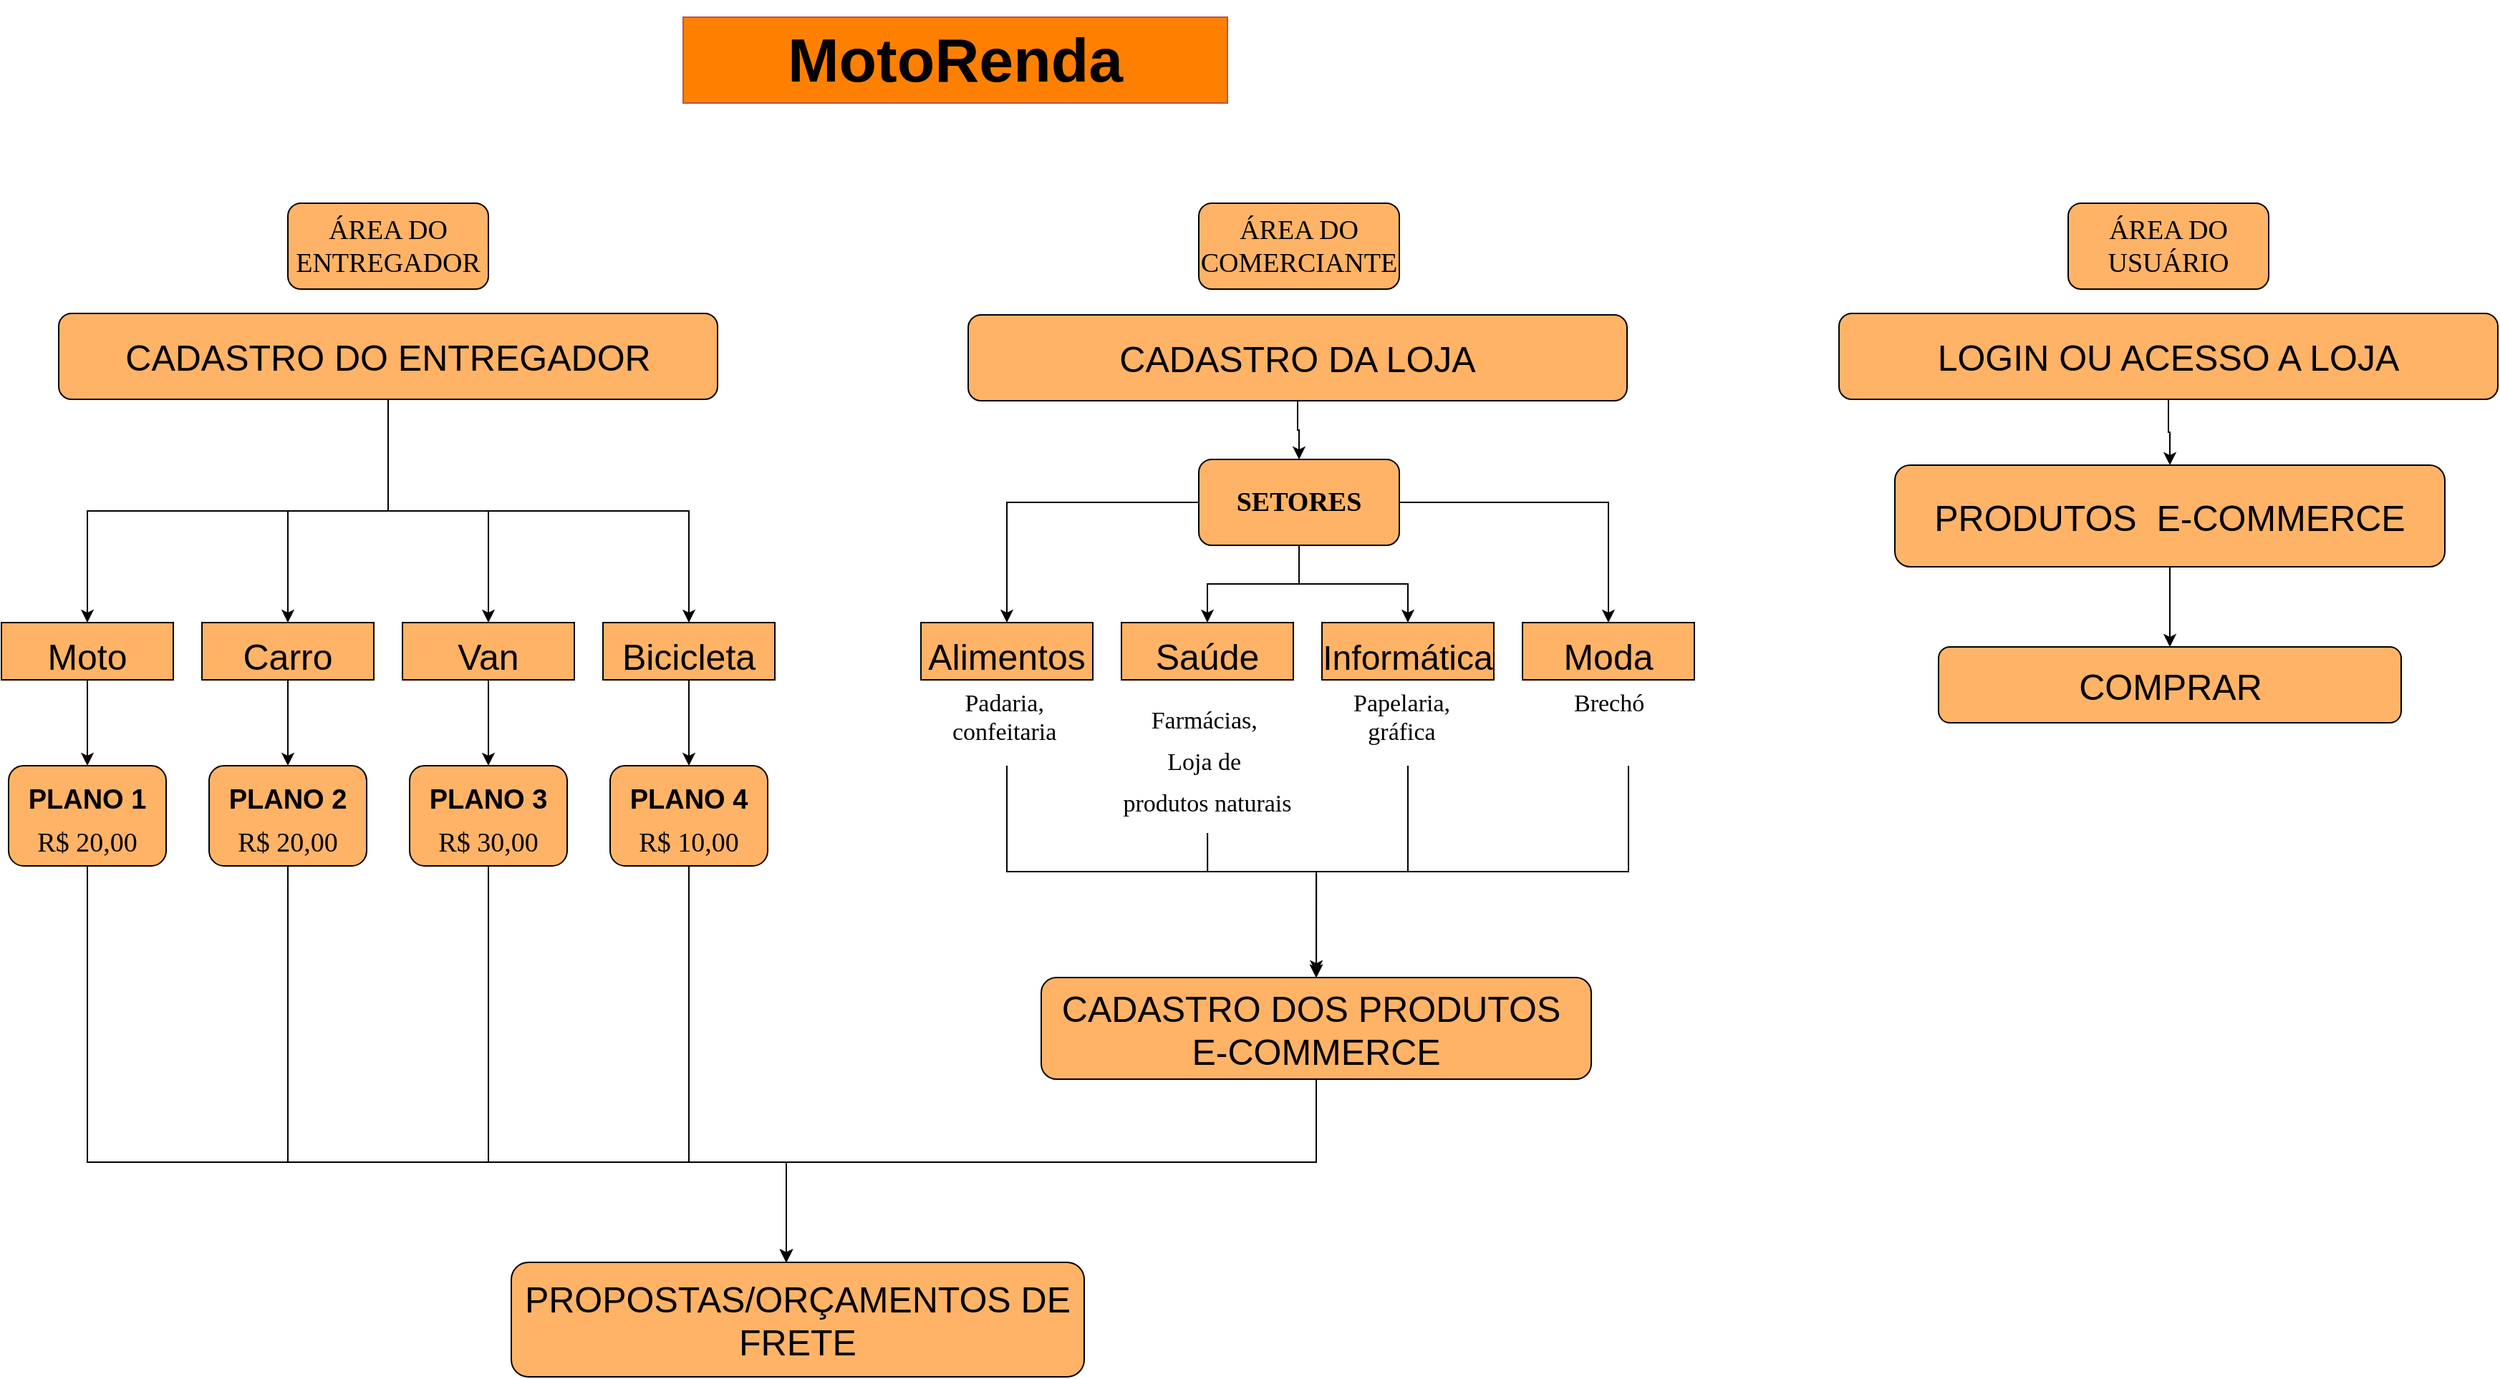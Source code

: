 <mxfile version="20.2.4" type="device"><diagram id="eF88DkInTIK1dTFMoZji" name="Página-1"><mxGraphModel dx="2257" dy="2300" grid="1" gridSize="10" guides="1" tooltips="1" connect="1" arrows="1" fold="1" page="1" pageScale="1" pageWidth="1100" pageHeight="1700" math="0" shadow="0"><root><mxCell id="0"/><mxCell id="1" parent="0"/><mxCell id="Y8m5da4Rtd6IhYb070uZ-1" value="&lt;h1&gt;&lt;font style=&quot;font-size: 43px;&quot;&gt;MotoRenda&lt;/font&gt;&lt;/h1&gt;" style="text;html=1;strokeColor=#b85450;fillColor=#FF8000;align=center;verticalAlign=middle;whiteSpace=wrap;rounded=0;" vertex="1" parent="1"><mxGeometry x="420" y="-100" width="380" height="60" as="geometry"/></mxCell><mxCell id="Y8m5da4Rtd6IhYb070uZ-40" style="edgeStyle=orthogonalEdgeStyle;rounded=0;orthogonalLoop=1;jettySize=auto;html=1;fontFamily=Tahoma;fontSize=19;" edge="1" parent="1" source="Y8m5da4Rtd6IhYb070uZ-2" target="Y8m5da4Rtd6IhYb070uZ-12"><mxGeometry relative="1" as="geometry"/></mxCell><mxCell id="Y8m5da4Rtd6IhYb070uZ-2" value="&lt;div style=&quot;&quot;&gt;&lt;span style=&quot;background-color: initial;&quot;&gt;&lt;font style=&quot;font-size: 25px;&quot;&gt;Moto&lt;/font&gt;&lt;/span&gt;&lt;/div&gt;" style="rounded=0;whiteSpace=wrap;html=1;fontSize=43;fillColor=#FFB366;align=center;spacingTop=-4;" vertex="1" parent="1"><mxGeometry x="-56" y="323" width="120" height="40" as="geometry"/></mxCell><mxCell id="Y8m5da4Rtd6IhYb070uZ-38" style="edgeStyle=orthogonalEdgeStyle;rounded=0;orthogonalLoop=1;jettySize=auto;html=1;fontFamily=Tahoma;fontSize=19;" edge="1" parent="1" source="Y8m5da4Rtd6IhYb070uZ-3" target="Y8m5da4Rtd6IhYb070uZ-15"><mxGeometry relative="1" as="geometry"/></mxCell><mxCell id="Y8m5da4Rtd6IhYb070uZ-3" value="&lt;div style=&quot;&quot;&gt;&lt;span style=&quot;background-color: initial;&quot;&gt;&lt;font style=&quot;font-size: 25px;&quot;&gt;Bicicleta&lt;/font&gt;&lt;/span&gt;&lt;/div&gt;" style="rounded=0;whiteSpace=wrap;html=1;fontSize=43;fillColor=#FFB366;align=center;spacingTop=-4;" vertex="1" parent="1"><mxGeometry x="364" y="323" width="120" height="40" as="geometry"/></mxCell><mxCell id="Y8m5da4Rtd6IhYb070uZ-39" style="edgeStyle=orthogonalEdgeStyle;rounded=0;orthogonalLoop=1;jettySize=auto;html=1;fontFamily=Tahoma;fontSize=19;" edge="1" parent="1" source="Y8m5da4Rtd6IhYb070uZ-4" target="Y8m5da4Rtd6IhYb070uZ-14"><mxGeometry relative="1" as="geometry"/></mxCell><mxCell id="Y8m5da4Rtd6IhYb070uZ-4" value="&lt;div style=&quot;&quot;&gt;&lt;span style=&quot;font-size: 25px;&quot;&gt;Carro&lt;/span&gt;&lt;/div&gt;" style="rounded=0;whiteSpace=wrap;html=1;fontSize=43;fillColor=#FFB366;align=center;spacingTop=-4;" vertex="1" parent="1"><mxGeometry x="84" y="323" width="120" height="40" as="geometry"/></mxCell><mxCell id="Y8m5da4Rtd6IhYb070uZ-37" style="edgeStyle=orthogonalEdgeStyle;rounded=0;orthogonalLoop=1;jettySize=auto;html=1;entryX=0.5;entryY=0;entryDx=0;entryDy=0;fontFamily=Tahoma;fontSize=19;" edge="1" parent="1" source="Y8m5da4Rtd6IhYb070uZ-5" target="Y8m5da4Rtd6IhYb070uZ-13"><mxGeometry relative="1" as="geometry"/></mxCell><mxCell id="Y8m5da4Rtd6IhYb070uZ-5" value="&lt;div style=&quot;&quot;&gt;&lt;span style=&quot;background-color: initial;&quot;&gt;&lt;font style=&quot;font-size: 25px;&quot;&gt;Van&lt;/font&gt;&lt;/span&gt;&lt;/div&gt;" style="rounded=0;whiteSpace=wrap;html=1;fontSize=43;fillColor=#FFB366;align=center;spacingTop=-4;" vertex="1" parent="1"><mxGeometry x="224" y="323" width="120" height="40" as="geometry"/></mxCell><mxCell id="Y8m5da4Rtd6IhYb070uZ-33" style="edgeStyle=orthogonalEdgeStyle;rounded=0;orthogonalLoop=1;jettySize=auto;html=1;fontFamily=Tahoma;fontSize=19;" edge="1" parent="1" source="Y8m5da4Rtd6IhYb070uZ-6" target="Y8m5da4Rtd6IhYb070uZ-2"><mxGeometry relative="1" as="geometry"/></mxCell><mxCell id="Y8m5da4Rtd6IhYb070uZ-34" style="edgeStyle=orthogonalEdgeStyle;rounded=0;orthogonalLoop=1;jettySize=auto;html=1;fontFamily=Tahoma;fontSize=19;" edge="1" parent="1" source="Y8m5da4Rtd6IhYb070uZ-6" target="Y8m5da4Rtd6IhYb070uZ-4"><mxGeometry relative="1" as="geometry"/></mxCell><mxCell id="Y8m5da4Rtd6IhYb070uZ-35" style="edgeStyle=orthogonalEdgeStyle;rounded=0;orthogonalLoop=1;jettySize=auto;html=1;entryX=0.5;entryY=0;entryDx=0;entryDy=0;fontFamily=Tahoma;fontSize=19;" edge="1" parent="1" source="Y8m5da4Rtd6IhYb070uZ-6" target="Y8m5da4Rtd6IhYb070uZ-5"><mxGeometry relative="1" as="geometry"/></mxCell><mxCell id="Y8m5da4Rtd6IhYb070uZ-36" style="edgeStyle=orthogonalEdgeStyle;rounded=0;orthogonalLoop=1;jettySize=auto;html=1;fontFamily=Tahoma;fontSize=19;" edge="1" parent="1" source="Y8m5da4Rtd6IhYb070uZ-6" target="Y8m5da4Rtd6IhYb070uZ-3"><mxGeometry relative="1" as="geometry"/></mxCell><mxCell id="Y8m5da4Rtd6IhYb070uZ-6" value="CADASTRO DO ENTREGADOR" style="rounded=1;whiteSpace=wrap;html=1;fontSize=25;fillColor=#FFB366;" vertex="1" parent="1"><mxGeometry x="-16" y="107" width="460" height="60" as="geometry"/></mxCell><mxCell id="Y8m5da4Rtd6IhYb070uZ-79" style="edgeStyle=orthogonalEdgeStyle;rounded=0;orthogonalLoop=1;jettySize=auto;html=1;fontFamily=Tahoma;fontSize=17;" edge="1" parent="1" source="Y8m5da4Rtd6IhYb070uZ-12" target="Y8m5da4Rtd6IhYb070uZ-71"><mxGeometry relative="1" as="geometry"><Array as="points"><mxPoint x="4" y="700"/><mxPoint x="492" y="700"/></Array></mxGeometry></mxCell><mxCell id="Y8m5da4Rtd6IhYb070uZ-12" value="&lt;font style=&quot;font-size: 19px;&quot;&gt;&lt;b&gt;PLANO 1&lt;/b&gt;&lt;br&gt;&lt;font face=&quot;Tahoma&quot;&gt;R$ 20,00&lt;/font&gt;&lt;br&gt;&lt;/font&gt;" style="rounded=1;whiteSpace=wrap;html=1;fontSize=25;fillColor=#FFB366;" vertex="1" parent="1"><mxGeometry x="-51" y="423" width="110" height="70" as="geometry"/></mxCell><mxCell id="Y8m5da4Rtd6IhYb070uZ-77" style="edgeStyle=orthogonalEdgeStyle;rounded=0;orthogonalLoop=1;jettySize=auto;html=1;fontFamily=Tahoma;fontSize=17;" edge="1" parent="1" source="Y8m5da4Rtd6IhYb070uZ-13" target="Y8m5da4Rtd6IhYb070uZ-71"><mxGeometry relative="1" as="geometry"><Array as="points"><mxPoint x="284" y="700"/><mxPoint x="492" y="700"/></Array></mxGeometry></mxCell><mxCell id="Y8m5da4Rtd6IhYb070uZ-13" value="&lt;font style=&quot;font-size: 19px;&quot;&gt;&lt;b&gt;PLANO 3&lt;br&gt;&lt;/b&gt;&lt;span style=&quot;font-family: Tahoma;&quot;&gt;R$ 30,00&lt;/span&gt;&lt;b&gt;&lt;br&gt;&lt;/b&gt;&lt;/font&gt;" style="rounded=1;whiteSpace=wrap;html=1;fontSize=25;fillColor=#FFB366;" vertex="1" parent="1"><mxGeometry x="229" y="423" width="110" height="70" as="geometry"/></mxCell><mxCell id="Y8m5da4Rtd6IhYb070uZ-78" style="edgeStyle=orthogonalEdgeStyle;rounded=0;orthogonalLoop=1;jettySize=auto;html=1;fontFamily=Tahoma;fontSize=17;" edge="1" parent="1" source="Y8m5da4Rtd6IhYb070uZ-14" target="Y8m5da4Rtd6IhYb070uZ-71"><mxGeometry relative="1" as="geometry"><Array as="points"><mxPoint x="144" y="700"/><mxPoint x="492" y="700"/></Array></mxGeometry></mxCell><mxCell id="Y8m5da4Rtd6IhYb070uZ-14" value="&lt;font style=&quot;font-size: 19px;&quot;&gt;&lt;b&gt;PLANO 2&lt;br&gt;&lt;/b&gt;&lt;span style=&quot;font-family: Tahoma;&quot;&gt;R$ 20,00&lt;/span&gt;&lt;b&gt;&lt;br&gt;&lt;/b&gt;&lt;/font&gt;" style="rounded=1;whiteSpace=wrap;html=1;fontSize=25;fillColor=#FFB366;" vertex="1" parent="1"><mxGeometry x="89" y="423" width="110" height="70" as="geometry"/></mxCell><mxCell id="Y8m5da4Rtd6IhYb070uZ-76" style="edgeStyle=orthogonalEdgeStyle;rounded=0;orthogonalLoop=1;jettySize=auto;html=1;fontFamily=Tahoma;fontSize=17;" edge="1" parent="1" source="Y8m5da4Rtd6IhYb070uZ-15" target="Y8m5da4Rtd6IhYb070uZ-71"><mxGeometry relative="1" as="geometry"><Array as="points"><mxPoint x="424" y="700"/><mxPoint x="492" y="700"/></Array></mxGeometry></mxCell><mxCell id="Y8m5da4Rtd6IhYb070uZ-15" value="&lt;font style=&quot;font-size: 19px;&quot;&gt;&lt;b&gt;PLANO 4&lt;br&gt;&lt;/b&gt;&lt;span style=&quot;font-family: Tahoma;&quot;&gt;R$ 10,00&lt;/span&gt;&lt;b&gt;&lt;br&gt;&lt;/b&gt;&lt;/font&gt;" style="rounded=1;whiteSpace=wrap;html=1;fontSize=25;fillColor=#FFB366;" vertex="1" parent="1"><mxGeometry x="369" y="423" width="110" height="70" as="geometry"/></mxCell><mxCell id="Y8m5da4Rtd6IhYb070uZ-41" value="ÁREA DO ENTREGADOR" style="rounded=1;whiteSpace=wrap;html=1;fontFamily=Tahoma;fontSize=19;fillColor=#FFB366;" vertex="1" parent="1"><mxGeometry x="144" y="30" width="140" height="60" as="geometry"/></mxCell><mxCell id="Y8m5da4Rtd6IhYb070uZ-42" value="ÁREA DO COMERCIANTE" style="rounded=1;whiteSpace=wrap;html=1;fontFamily=Tahoma;fontSize=19;fillColor=#FFB366;" vertex="1" parent="1"><mxGeometry x="780" y="30" width="140" height="60" as="geometry"/></mxCell><mxCell id="Y8m5da4Rtd6IhYb070uZ-56" style="edgeStyle=orthogonalEdgeStyle;rounded=0;orthogonalLoop=1;jettySize=auto;html=1;fontFamily=Tahoma;fontSize=17;" edge="1" parent="1" source="Y8m5da4Rtd6IhYb070uZ-43" target="Y8m5da4Rtd6IhYb070uZ-50"><mxGeometry relative="1" as="geometry"/></mxCell><mxCell id="Y8m5da4Rtd6IhYb070uZ-43" value="CADASTRO DA LOJA" style="rounded=1;whiteSpace=wrap;html=1;fontSize=25;fillColor=#FFB366;" vertex="1" parent="1"><mxGeometry x="619" y="108" width="460" height="60" as="geometry"/></mxCell><mxCell id="Y8m5da4Rtd6IhYb070uZ-45" value="&lt;div style=&quot;&quot;&gt;&lt;span style=&quot;font-size: 25px;&quot;&gt;Alimentos&lt;/span&gt;&lt;/div&gt;" style="rounded=0;whiteSpace=wrap;html=1;fontSize=43;fillColor=#FFB366;align=center;spacingTop=-4;" vertex="1" parent="1"><mxGeometry x="586" y="323" width="120" height="40" as="geometry"/></mxCell><mxCell id="Y8m5da4Rtd6IhYb070uZ-46" value="&lt;div style=&quot;&quot;&gt;&lt;span style=&quot;font-size: 25px;&quot;&gt;Saúde&lt;/span&gt;&lt;/div&gt;" style="rounded=0;whiteSpace=wrap;html=1;fontSize=43;fillColor=#FFB366;align=center;spacingTop=-4;" vertex="1" parent="1"><mxGeometry x="726" y="323" width="120" height="40" as="geometry"/></mxCell><mxCell id="Y8m5da4Rtd6IhYb070uZ-47" value="&lt;div style=&quot;&quot;&gt;&lt;span style=&quot;font-size: 24px;&quot;&gt;Informática&lt;/span&gt;&lt;/div&gt;" style="rounded=0;whiteSpace=wrap;html=1;fontSize=43;fillColor=#FFB366;align=center;spacingTop=-4;" vertex="1" parent="1"><mxGeometry x="866" y="323" width="120" height="40" as="geometry"/></mxCell><mxCell id="Y8m5da4Rtd6IhYb070uZ-48" value="&lt;div style=&quot;&quot;&gt;&lt;span style=&quot;background-color: initial;&quot;&gt;&lt;font style=&quot;font-size: 25px;&quot;&gt;Moda&lt;/font&gt;&lt;/span&gt;&lt;/div&gt;" style="rounded=0;whiteSpace=wrap;html=1;fontSize=43;fillColor=#FFB366;align=center;spacingTop=-4;" vertex="1" parent="1"><mxGeometry x="1006" y="323" width="120" height="40" as="geometry"/></mxCell><mxCell id="Y8m5da4Rtd6IhYb070uZ-57" style="edgeStyle=orthogonalEdgeStyle;rounded=0;orthogonalLoop=1;jettySize=auto;html=1;entryX=0.5;entryY=0;entryDx=0;entryDy=0;fontFamily=Tahoma;fontSize=17;" edge="1" parent="1" source="Y8m5da4Rtd6IhYb070uZ-50" target="Y8m5da4Rtd6IhYb070uZ-45"><mxGeometry relative="1" as="geometry"/></mxCell><mxCell id="Y8m5da4Rtd6IhYb070uZ-58" style="edgeStyle=orthogonalEdgeStyle;rounded=0;orthogonalLoop=1;jettySize=auto;html=1;fontFamily=Tahoma;fontSize=17;" edge="1" parent="1" source="Y8m5da4Rtd6IhYb070uZ-50" target="Y8m5da4Rtd6IhYb070uZ-46"><mxGeometry relative="1" as="geometry"/></mxCell><mxCell id="Y8m5da4Rtd6IhYb070uZ-59" style="edgeStyle=orthogonalEdgeStyle;rounded=0;orthogonalLoop=1;jettySize=auto;html=1;entryX=0.5;entryY=0;entryDx=0;entryDy=0;fontFamily=Tahoma;fontSize=17;" edge="1" parent="1" source="Y8m5da4Rtd6IhYb070uZ-50" target="Y8m5da4Rtd6IhYb070uZ-47"><mxGeometry relative="1" as="geometry"/></mxCell><mxCell id="Y8m5da4Rtd6IhYb070uZ-60" style="edgeStyle=orthogonalEdgeStyle;rounded=0;orthogonalLoop=1;jettySize=auto;html=1;fontFamily=Tahoma;fontSize=17;" edge="1" parent="1" source="Y8m5da4Rtd6IhYb070uZ-50" target="Y8m5da4Rtd6IhYb070uZ-48"><mxGeometry relative="1" as="geometry"/></mxCell><mxCell id="Y8m5da4Rtd6IhYb070uZ-50" value="&lt;b&gt;SETORES&lt;/b&gt;" style="rounded=1;whiteSpace=wrap;html=1;fontFamily=Tahoma;fontSize=19;fillColor=#FFB366;" vertex="1" parent="1"><mxGeometry x="780" y="209" width="140" height="60" as="geometry"/></mxCell><mxCell id="Y8m5da4Rtd6IhYb070uZ-72" style="edgeStyle=orthogonalEdgeStyle;rounded=0;orthogonalLoop=1;jettySize=auto;html=1;fontFamily=Tahoma;fontSize=17;" edge="1" parent="1" source="Y8m5da4Rtd6IhYb070uZ-51" target="Y8m5da4Rtd6IhYb070uZ-71"><mxGeometry relative="1" as="geometry"><Array as="points"><mxPoint x="862" y="700"/><mxPoint x="492" y="700"/></Array></mxGeometry></mxCell><mxCell id="Y8m5da4Rtd6IhYb070uZ-51" value="CADASTRO DOS PRODUTOS&amp;nbsp; E-COMMERCE" style="rounded=1;whiteSpace=wrap;html=1;fontSize=25;fillColor=#FFB366;" vertex="1" parent="1"><mxGeometry x="670" y="571" width="384" height="71" as="geometry"/></mxCell><mxCell id="Y8m5da4Rtd6IhYb070uZ-65" style="edgeStyle=orthogonalEdgeStyle;rounded=0;orthogonalLoop=1;jettySize=auto;html=1;fontFamily=Tahoma;fontSize=17;" edge="1" parent="1"><mxGeometry relative="1" as="geometry"><mxPoint x="786.067" y="470" as="sourcePoint"/><mxPoint x="862.067" y="568" as="targetPoint"/><Array as="points"><mxPoint x="786" y="497"/><mxPoint x="862" y="497"/></Array></mxGeometry></mxCell><mxCell id="Y8m5da4Rtd6IhYb070uZ-52" value="&lt;span style=&quot;font-size: 17px;&quot;&gt;Farmácias,&amp;nbsp;&lt;/span&gt;&lt;br style=&quot;font-size: 17px;&quot;&gt;&lt;span style=&quot;font-size: 17px;&quot;&gt;Loja de&amp;nbsp;&lt;br&gt;produtos naturais&lt;br&gt;&lt;/span&gt;" style="text;html=1;strokeColor=none;fillColor=none;align=center;verticalAlign=middle;whiteSpace=wrap;rounded=0;fontFamily=Tahoma;fontSize=24;" vertex="1" parent="1"><mxGeometry x="726" y="363" width="120" height="110" as="geometry"/></mxCell><mxCell id="Y8m5da4Rtd6IhYb070uZ-61" style="edgeStyle=orthogonalEdgeStyle;rounded=0;orthogonalLoop=1;jettySize=auto;html=1;fontFamily=Tahoma;fontSize=17;" edge="1" parent="1" source="Y8m5da4Rtd6IhYb070uZ-53" target="Y8m5da4Rtd6IhYb070uZ-51"><mxGeometry relative="1" as="geometry"/></mxCell><mxCell id="Y8m5da4Rtd6IhYb070uZ-53" value="&lt;div style=&quot;text-align: center;&quot;&gt;&lt;span style=&quot;background-color: initial;&quot;&gt;Padaria,&lt;/span&gt;&lt;/div&gt;&lt;div style=&quot;text-align: center;&quot;&gt;&lt;span style=&quot;background-color: initial;&quot;&gt;confeitaria&lt;/span&gt;&lt;/div&gt;" style="text;whiteSpace=wrap;html=1;fontSize=17;fontFamily=Tahoma;" vertex="1" parent="1"><mxGeometry x="606" y="363" width="80" height="60" as="geometry"/></mxCell><mxCell id="Y8m5da4Rtd6IhYb070uZ-63" style="edgeStyle=orthogonalEdgeStyle;rounded=0;orthogonalLoop=1;jettySize=auto;html=1;fontFamily=Tahoma;fontSize=17;" edge="1" parent="1" source="Y8m5da4Rtd6IhYb070uZ-54" target="Y8m5da4Rtd6IhYb070uZ-51"><mxGeometry relative="1" as="geometry"/></mxCell><mxCell id="Y8m5da4Rtd6IhYb070uZ-54" value="&lt;div style=&quot;text-align: center;&quot;&gt;Papelaria,&lt;/div&gt;&lt;div style=&quot;text-align: center;&quot;&gt;gráfica&lt;/div&gt;" style="text;whiteSpace=wrap;html=1;fontSize=17;fontFamily=Tahoma;" vertex="1" parent="1"><mxGeometry x="886" y="363" width="80" height="60" as="geometry"/></mxCell><mxCell id="Y8m5da4Rtd6IhYb070uZ-64" style="edgeStyle=orthogonalEdgeStyle;rounded=0;orthogonalLoop=1;jettySize=auto;html=1;fontFamily=Tahoma;fontSize=17;" edge="1" parent="1" source="Y8m5da4Rtd6IhYb070uZ-55" target="Y8m5da4Rtd6IhYb070uZ-51"><mxGeometry relative="1" as="geometry"/></mxCell><mxCell id="Y8m5da4Rtd6IhYb070uZ-55" value="&lt;div style=&quot;text-align: center;&quot;&gt;Brechó&lt;/div&gt;" style="text;whiteSpace=wrap;html=1;fontSize=17;fontFamily=Tahoma;" vertex="1" parent="1"><mxGeometry x="1040" y="363" width="80" height="60" as="geometry"/></mxCell><mxCell id="Y8m5da4Rtd6IhYb070uZ-66" value="ÁREA DO USUÁRIO" style="rounded=1;whiteSpace=wrap;html=1;fontFamily=Tahoma;fontSize=19;fillColor=#FFB366;" vertex="1" parent="1"><mxGeometry x="1387" y="30" width="140" height="60" as="geometry"/></mxCell><mxCell id="Y8m5da4Rtd6IhYb070uZ-81" style="edgeStyle=orthogonalEdgeStyle;rounded=0;orthogonalLoop=1;jettySize=auto;html=1;fontFamily=Tahoma;fontSize=17;" edge="1" parent="1" source="Y8m5da4Rtd6IhYb070uZ-67" target="Y8m5da4Rtd6IhYb070uZ-69"><mxGeometry relative="1" as="geometry"/></mxCell><mxCell id="Y8m5da4Rtd6IhYb070uZ-67" value="LOGIN OU ACESSO A LOJA" style="rounded=1;whiteSpace=wrap;html=1;fontSize=25;fillColor=#FFB366;" vertex="1" parent="1"><mxGeometry x="1227" y="107" width="460" height="60" as="geometry"/></mxCell><mxCell id="Y8m5da4Rtd6IhYb070uZ-82" style="edgeStyle=orthogonalEdgeStyle;rounded=0;orthogonalLoop=1;jettySize=auto;html=1;fontFamily=Tahoma;fontSize=17;" edge="1" parent="1" source="Y8m5da4Rtd6IhYb070uZ-69" target="Y8m5da4Rtd6IhYb070uZ-73"><mxGeometry relative="1" as="geometry"/></mxCell><mxCell id="Y8m5da4Rtd6IhYb070uZ-69" value="PRODUTOS&amp;nbsp; E-COMMERCE" style="rounded=1;whiteSpace=wrap;html=1;fontSize=25;fillColor=#FFB366;" vertex="1" parent="1"><mxGeometry x="1266" y="213" width="384" height="71" as="geometry"/></mxCell><mxCell id="Y8m5da4Rtd6IhYb070uZ-71" value="PROPOSTAS/ORÇAMENTOS DE FRETE" style="rounded=1;whiteSpace=wrap;html=1;fontSize=25;fillColor=#FFB366;" vertex="1" parent="1"><mxGeometry x="300" y="770" width="400" height="80" as="geometry"/></mxCell><mxCell id="Y8m5da4Rtd6IhYb070uZ-73" value="COMPRAR" style="rounded=1;whiteSpace=wrap;html=1;fontSize=25;fillColor=#FFB366;" vertex="1" parent="1"><mxGeometry x="1296.5" y="340" width="323" height="53" as="geometry"/></mxCell></root></mxGraphModel></diagram></mxfile>